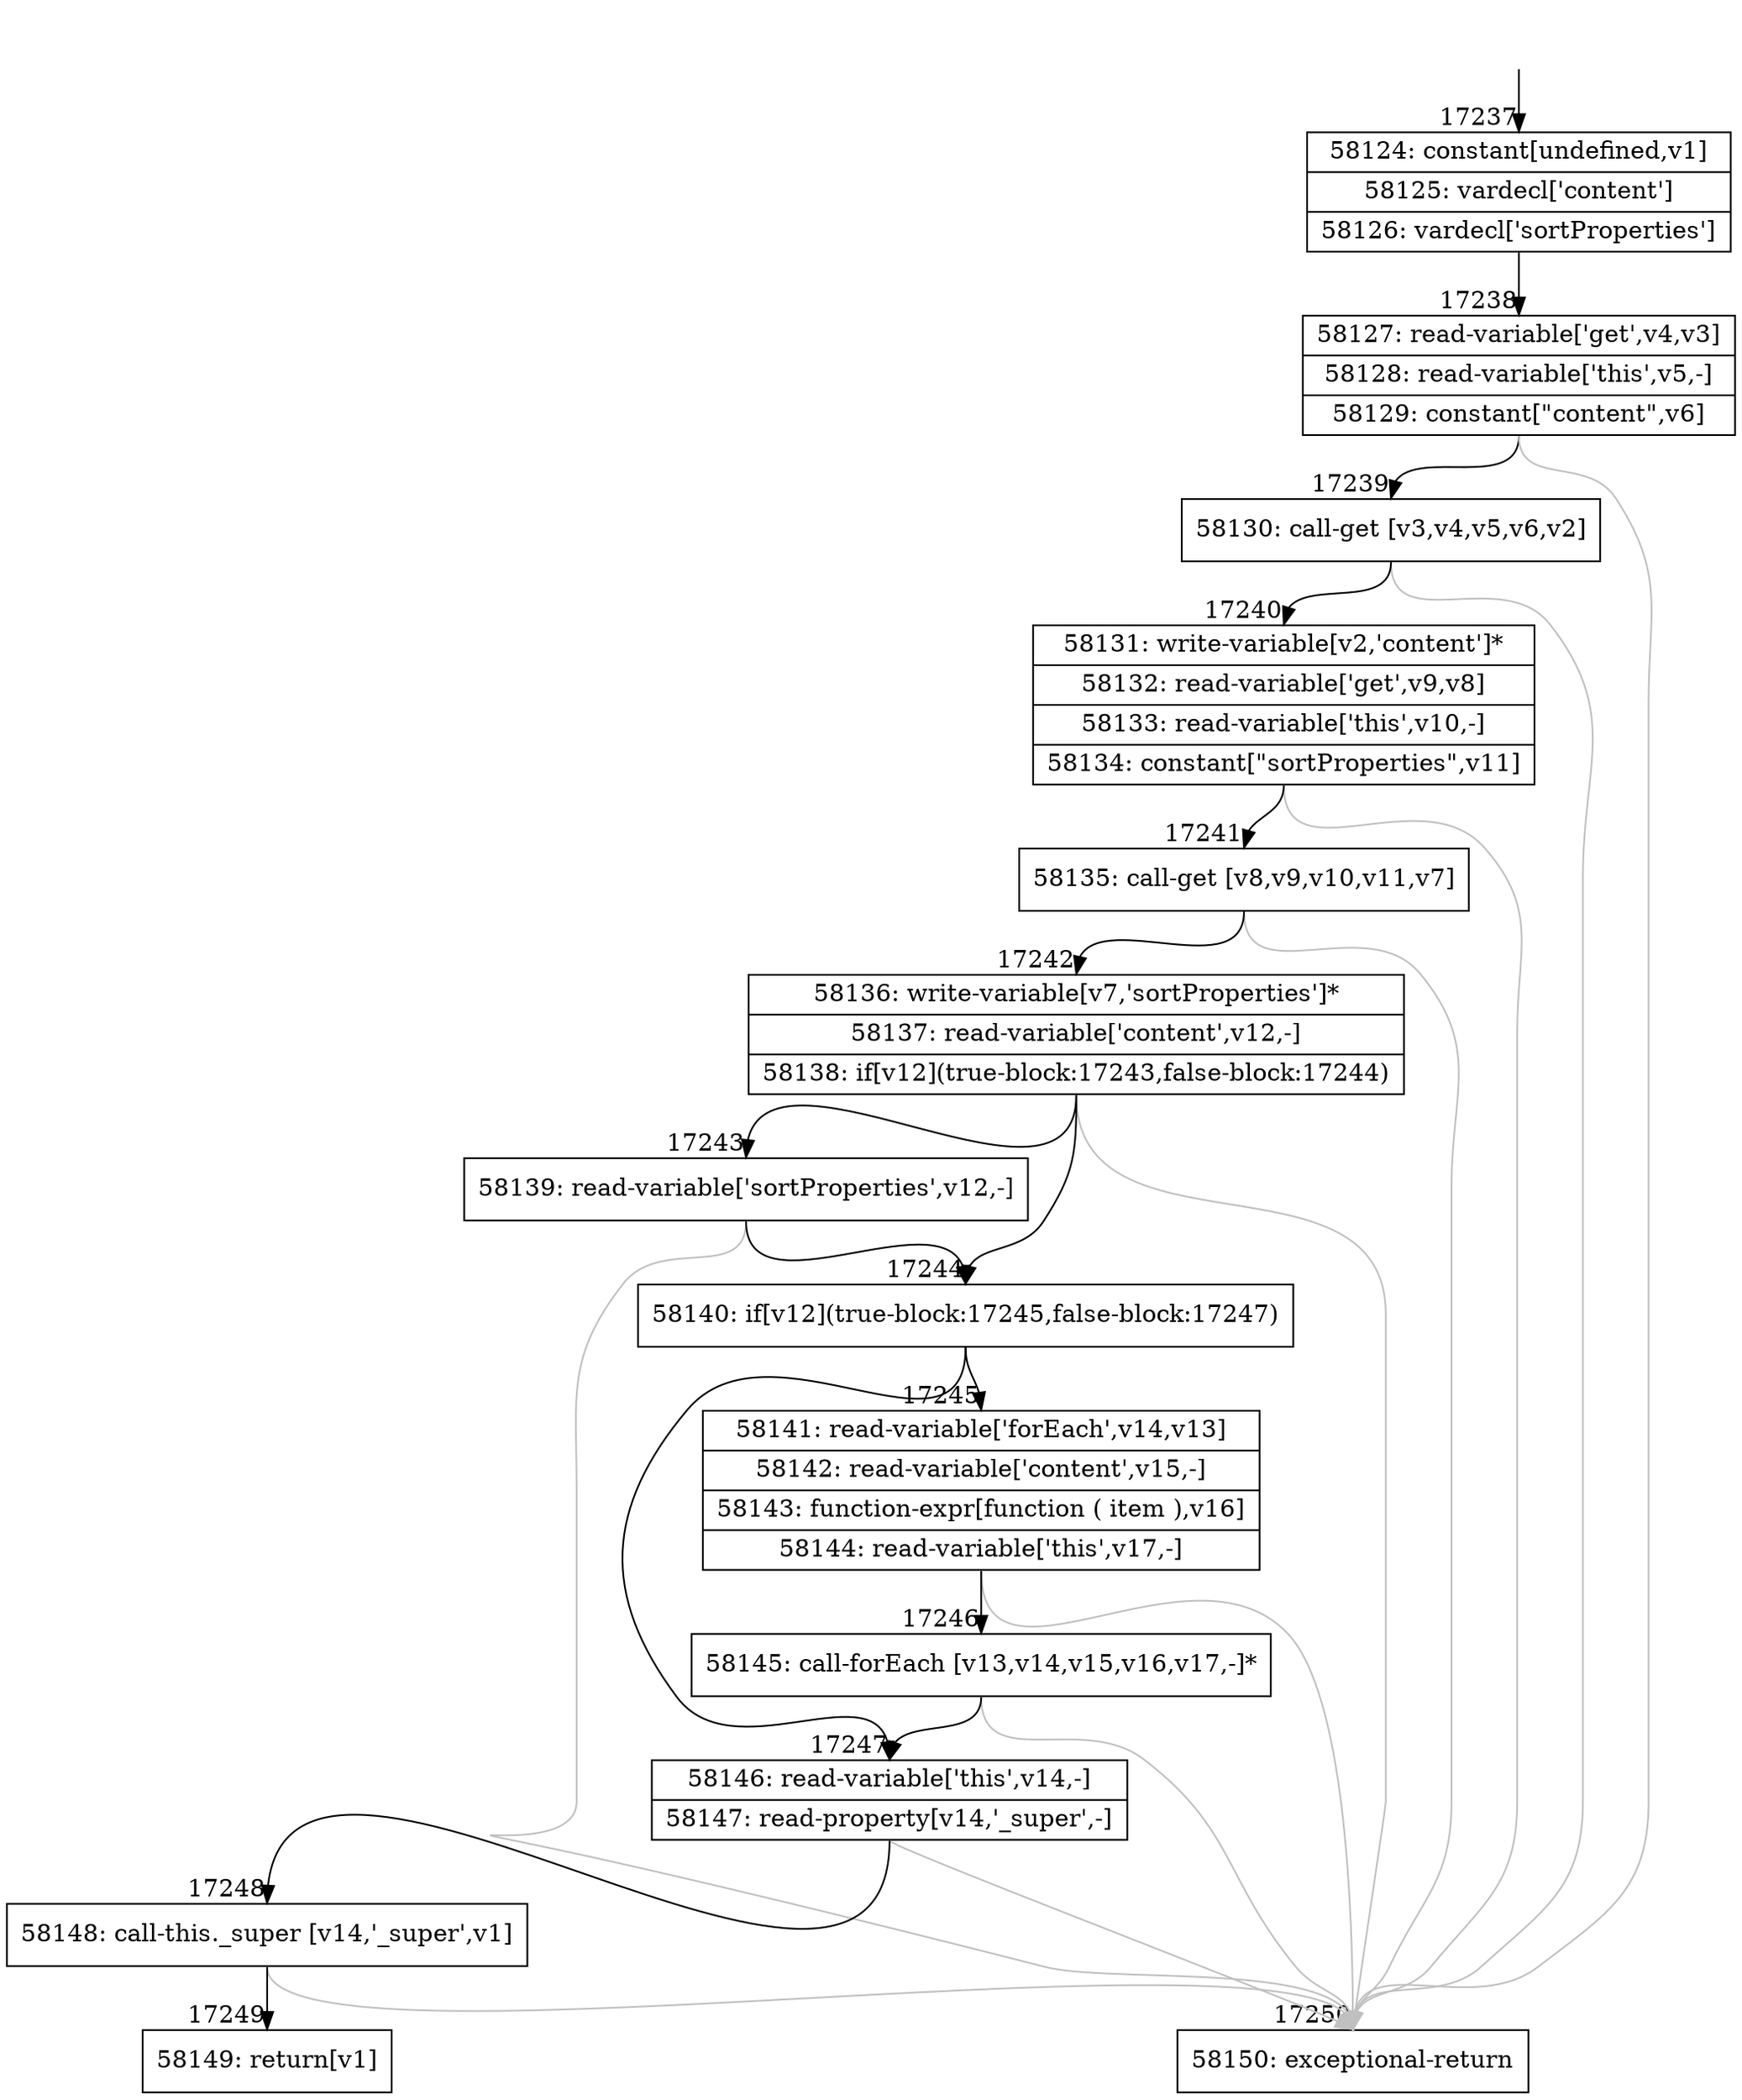 digraph {
rankdir="TD"
BB_entry1483[shape=none,label=""];
BB_entry1483 -> BB17237 [tailport=s, headport=n, headlabel="    17237"]
BB17237 [shape=record label="{58124: constant[undefined,v1]|58125: vardecl['content']|58126: vardecl['sortProperties']}" ] 
BB17237 -> BB17238 [tailport=s, headport=n, headlabel="      17238"]
BB17238 [shape=record label="{58127: read-variable['get',v4,v3]|58128: read-variable['this',v5,-]|58129: constant[\"content\",v6]}" ] 
BB17238 -> BB17239 [tailport=s, headport=n, headlabel="      17239"]
BB17238 -> BB17250 [tailport=s, headport=n, color=gray, headlabel="      17250"]
BB17239 [shape=record label="{58130: call-get [v3,v4,v5,v6,v2]}" ] 
BB17239 -> BB17240 [tailport=s, headport=n, headlabel="      17240"]
BB17239 -> BB17250 [tailport=s, headport=n, color=gray]
BB17240 [shape=record label="{58131: write-variable[v2,'content']*|58132: read-variable['get',v9,v8]|58133: read-variable['this',v10,-]|58134: constant[\"sortProperties\",v11]}" ] 
BB17240 -> BB17241 [tailport=s, headport=n, headlabel="      17241"]
BB17240 -> BB17250 [tailport=s, headport=n, color=gray]
BB17241 [shape=record label="{58135: call-get [v8,v9,v10,v11,v7]}" ] 
BB17241 -> BB17242 [tailport=s, headport=n, headlabel="      17242"]
BB17241 -> BB17250 [tailport=s, headport=n, color=gray]
BB17242 [shape=record label="{58136: write-variable[v7,'sortProperties']*|58137: read-variable['content',v12,-]|58138: if[v12](true-block:17243,false-block:17244)}" ] 
BB17242 -> BB17244 [tailport=s, headport=n, headlabel="      17244"]
BB17242 -> BB17243 [tailport=s, headport=n, headlabel="      17243"]
BB17242 -> BB17250 [tailport=s, headport=n, color=gray]
BB17243 [shape=record label="{58139: read-variable['sortProperties',v12,-]}" ] 
BB17243 -> BB17244 [tailport=s, headport=n]
BB17243 -> BB17250 [tailport=s, headport=n, color=gray]
BB17244 [shape=record label="{58140: if[v12](true-block:17245,false-block:17247)}" ] 
BB17244 -> BB17245 [tailport=s, headport=n, headlabel="      17245"]
BB17244 -> BB17247 [tailport=s, headport=n, headlabel="      17247"]
BB17245 [shape=record label="{58141: read-variable['forEach',v14,v13]|58142: read-variable['content',v15,-]|58143: function-expr[function ( item ),v16]|58144: read-variable['this',v17,-]}" ] 
BB17245 -> BB17246 [tailport=s, headport=n, headlabel="      17246"]
BB17245 -> BB17250 [tailport=s, headport=n, color=gray]
BB17246 [shape=record label="{58145: call-forEach [v13,v14,v15,v16,v17,-]*}" ] 
BB17246 -> BB17247 [tailport=s, headport=n]
BB17246 -> BB17250 [tailport=s, headport=n, color=gray]
BB17247 [shape=record label="{58146: read-variable['this',v14,-]|58147: read-property[v14,'_super',-]}" ] 
BB17247 -> BB17248 [tailport=s, headport=n, headlabel="      17248"]
BB17247 -> BB17250 [tailport=s, headport=n, color=gray]
BB17248 [shape=record label="{58148: call-this._super [v14,'_super',v1]}" ] 
BB17248 -> BB17249 [tailport=s, headport=n, headlabel="      17249"]
BB17248 -> BB17250 [tailport=s, headport=n, color=gray]
BB17249 [shape=record label="{58149: return[v1]}" ] 
BB17250 [shape=record label="{58150: exceptional-return}" ] 
//#$~ 32839
}
